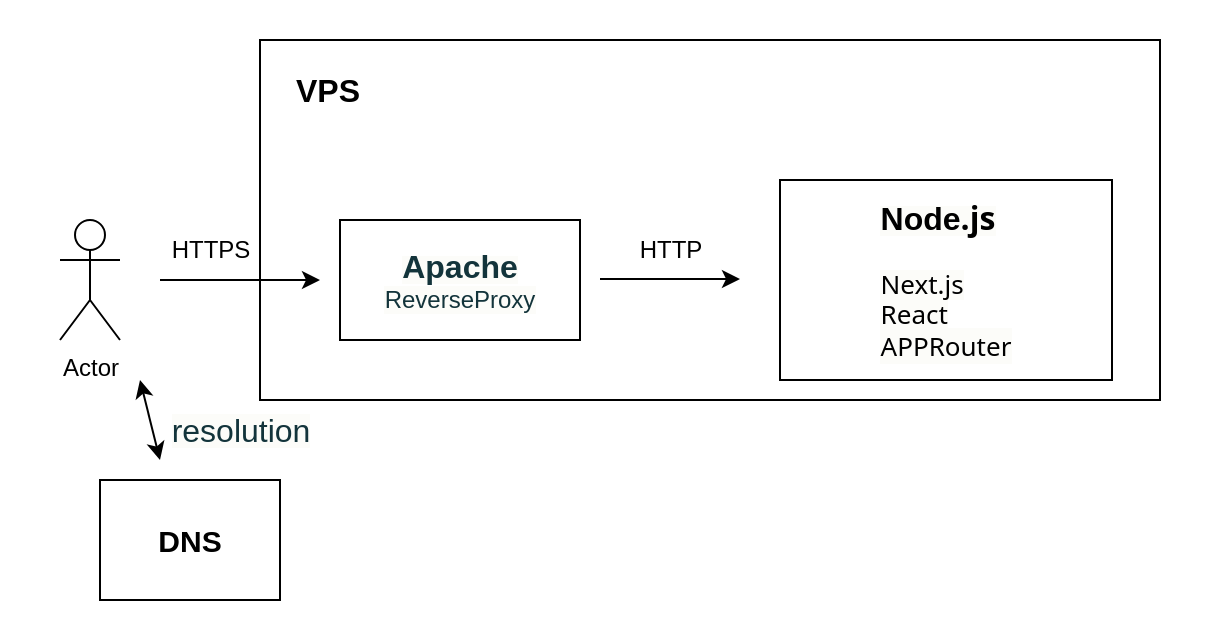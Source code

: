 <mxfile version="24.7.16">
  <diagram name="ページ1" id="BCsIDIFeSV_EriE_t6zV">
    <mxGraphModel dx="1434" dy="780" grid="1" gridSize="10" guides="1" tooltips="1" connect="1" arrows="1" fold="1" page="1" pageScale="1" pageWidth="827" pageHeight="1169" math="0" shadow="0">
      <root>
        <mxCell id="0" />
        <mxCell id="1" parent="0" />
        <mxCell id="myf2Mf568QBIRJ2dU6EO-16" value="" style="rounded=0;whiteSpace=wrap;html=1;strokeColor=none;" vertex="1" parent="1">
          <mxGeometry x="40" y="120" width="610" height="310" as="geometry" />
        </mxCell>
        <mxCell id="myf2Mf568QBIRJ2dU6EO-15" value="&lt;font style=&quot;font-size: 16px;&quot;&gt;&lt;b&gt;　VPS&lt;/b&gt;&lt;/font&gt;&lt;div&gt;&lt;br&gt;&lt;/div&gt;&lt;div&gt;&lt;br&gt;&lt;/div&gt;&lt;div&gt;&lt;br&gt;&lt;/div&gt;&lt;div&gt;&lt;br&gt;&lt;/div&gt;&lt;div&gt;&lt;br&gt;&lt;/div&gt;&lt;div&gt;&lt;br&gt;&lt;/div&gt;&lt;div&gt;&lt;br&gt;&lt;/div&gt;&lt;div&gt;&lt;br&gt;&lt;/div&gt;&lt;div style=&quot;font-size: 13px;&quot;&gt;&lt;br&gt;&lt;/div&gt;" style="rounded=0;whiteSpace=wrap;html=1;align=left;" vertex="1" parent="1">
          <mxGeometry x="170" y="140" width="450" height="180" as="geometry" />
        </mxCell>
        <mxCell id="myf2Mf568QBIRJ2dU6EO-1" value="Actor" style="shape=umlActor;verticalLabelPosition=bottom;verticalAlign=top;html=1;outlineConnect=0;" vertex="1" parent="1">
          <mxGeometry x="70" y="230" width="30" height="60" as="geometry" />
        </mxCell>
        <mxCell id="myf2Mf568QBIRJ2dU6EO-4" value="" style="endArrow=classic;html=1;rounded=0;" edge="1" parent="1">
          <mxGeometry width="50" height="50" relative="1" as="geometry">
            <mxPoint x="120" y="260" as="sourcePoint" />
            <mxPoint x="200" y="260" as="targetPoint" />
            <Array as="points">
              <mxPoint x="160" y="260" />
            </Array>
          </mxGeometry>
        </mxCell>
        <mxCell id="myf2Mf568QBIRJ2dU6EO-5" value="&lt;span style=&quot;color: oklch(0.304 0.04 213.681); text-align: start; background-color: oklch(0.99 0.004 106.471);&quot;&gt;&lt;b style=&quot;font-size: 16px;&quot;&gt;&lt;font face=&quot;Helvetica&quot;&gt;Apache&lt;/font&gt;&lt;/b&gt;&lt;/span&gt;&lt;div&gt;&lt;div&gt;&lt;span style=&quot;color: oklch(0.304 0.04 213.681); text-align: start; background-color: oklch(0.99 0.004 106.471);&quot;&gt;&lt;font face=&quot;Helvetica&quot; style=&quot;font-size: 12px;&quot;&gt;ReverseProxy&lt;/font&gt;&lt;/span&gt;&lt;/div&gt;&lt;/div&gt;" style="rounded=0;whiteSpace=wrap;html=1;" vertex="1" parent="1">
          <mxGeometry x="210" y="230" width="120" height="60" as="geometry" />
        </mxCell>
        <mxCell id="myf2Mf568QBIRJ2dU6EO-6" value="" style="endArrow=classic;html=1;rounded=0;" edge="1" parent="1">
          <mxGeometry width="50" height="50" relative="1" as="geometry">
            <mxPoint x="340" y="259.5" as="sourcePoint" />
            <mxPoint x="410" y="259.5" as="targetPoint" />
          </mxGeometry>
        </mxCell>
        <mxCell id="myf2Mf568QBIRJ2dU6EO-7" value="&lt;div style=&quot;text-align: start; font-size: 13px;&quot;&gt;&lt;font style=&quot;font-size: 13px;&quot;&gt;&lt;span style=&quot;background-color: oklch(0.99 0.004 106.471);&quot;&gt;&lt;b style=&quot;font-size: 16px;&quot;&gt;&lt;font face=&quot;Helvetica&quot;&gt;Node&lt;/font&gt;&lt;font face=&quot;__fkGroteskNeue_598ab8, __fkGroteskNeue_Fallback_598ab8, ui-sans-serif, system-ui, -apple-system, BlinkMacSystemFont, Segoe UI, Roboto, Helvetica Neue, Arial, Noto Sans, sans-serif, Apple Color Emoji, Segoe UI Emoji, Segoe UI Symbol, Noto Color Emoji&quot;&gt;.js&lt;/font&gt;&lt;/b&gt;&lt;br&gt;&lt;br&gt;&lt;font style=&quot;font-family: __fkGroteskNeue_598ab8, __fkGroteskNeue_Fallback_598ab8, ui-sans-serif, system-ui, -apple-system, BlinkMacSystemFont, &amp;quot;Segoe UI&amp;quot;, Roboto, &amp;quot;Helvetica Neue&amp;quot;, Arial, &amp;quot;Noto Sans&amp;quot;, sans-serif, &amp;quot;Apple Color Emoji&amp;quot;, &amp;quot;Segoe UI Emoji&amp;quot;, &amp;quot;Segoe UI Symbol&amp;quot;, &amp;quot;Noto Color Emoji&amp;quot;; font-size: 13px;&quot;&gt;Next.js&lt;br&gt;React&lt;/font&gt;&lt;/span&gt;&lt;/font&gt;&lt;/div&gt;&lt;div style=&quot;text-align: start; font-size: 13px;&quot;&gt;&lt;font style=&quot;font-size: 13px;&quot; face=&quot;__fkGroteskNeue_598ab8, __fkGroteskNeue_Fallback_598ab8, ui-sans-serif, system-ui, -apple-system, BlinkMacSystemFont, Segoe UI, Roboto, Helvetica Neue, Arial, Noto Sans, sans-serif, Apple Color Emoji, Segoe UI Emoji, Segoe UI Symbol, Noto Color Emoji&quot;&gt;&lt;span style=&quot;background-color: oklch(0.99 0.004 106.471);&quot;&gt;APPRouter&lt;/span&gt;&lt;/font&gt;&lt;/div&gt;" style="rounded=0;whiteSpace=wrap;html=1;" vertex="1" parent="1">
          <mxGeometry x="430" y="210" width="166" height="100" as="geometry" />
        </mxCell>
        <mxCell id="myf2Mf568QBIRJ2dU6EO-8" value="HTTPS" style="text;html=1;align=center;verticalAlign=middle;resizable=0;points=[];autosize=1;strokeColor=none;fillColor=none;" vertex="1" parent="1">
          <mxGeometry x="115" y="230" width="60" height="30" as="geometry" />
        </mxCell>
        <mxCell id="myf2Mf568QBIRJ2dU6EO-9" value="HTTP" style="text;html=1;align=center;verticalAlign=middle;resizable=0;points=[];autosize=1;strokeColor=none;fillColor=none;" vertex="1" parent="1">
          <mxGeometry x="350" y="230" width="50" height="30" as="geometry" />
        </mxCell>
        <mxCell id="myf2Mf568QBIRJ2dU6EO-12" value="" style="endArrow=classic;startArrow=classic;html=1;rounded=0;" edge="1" parent="1">
          <mxGeometry width="50" height="50" relative="1" as="geometry">
            <mxPoint x="110" y="310" as="sourcePoint" />
            <mxPoint x="120" y="350" as="targetPoint" />
          </mxGeometry>
        </mxCell>
        <mxCell id="myf2Mf568QBIRJ2dU6EO-13" value="&lt;b&gt;&lt;font style=&quot;font-size: 15px;&quot;&gt;DNS&lt;/font&gt;&lt;/b&gt;" style="rounded=0;whiteSpace=wrap;html=1;" vertex="1" parent="1">
          <mxGeometry x="90" y="360" width="90" height="60" as="geometry" />
        </mxCell>
        <mxCell id="myf2Mf568QBIRJ2dU6EO-14" value="&lt;span style=&quot;color: oklch(0.304 0.04 213.681); font-size: 16px; text-align: start; text-wrap: wrap; background-color: oklch(0.99 0.004 106.471);&quot;&gt;&lt;font face=&quot;Helvetica&quot;&gt;resolution&lt;/font&gt;&lt;/span&gt;" style="text;html=1;align=center;verticalAlign=middle;resizable=0;points=[];autosize=1;strokeColor=none;fillColor=none;" vertex="1" parent="1">
          <mxGeometry x="115" y="320" width="90" height="30" as="geometry" />
        </mxCell>
      </root>
    </mxGraphModel>
  </diagram>
</mxfile>
